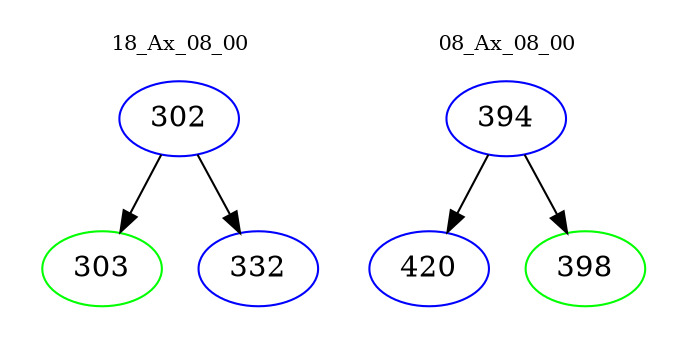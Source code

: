 digraph{
subgraph cluster_0 {
color = white
label = "18_Ax_08_00";
fontsize=10;
T0_302 [label="302", color="blue"]
T0_302 -> T0_303 [color="black"]
T0_303 [label="303", color="green"]
T0_302 -> T0_332 [color="black"]
T0_332 [label="332", color="blue"]
}
subgraph cluster_1 {
color = white
label = "08_Ax_08_00";
fontsize=10;
T1_394 [label="394", color="blue"]
T1_394 -> T1_420 [color="black"]
T1_420 [label="420", color="blue"]
T1_394 -> T1_398 [color="black"]
T1_398 [label="398", color="green"]
}
}

